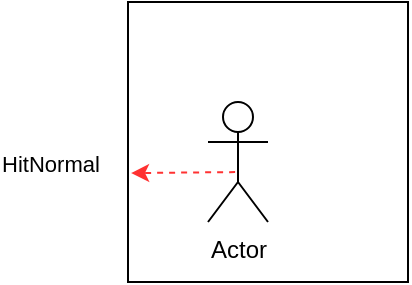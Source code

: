 <mxfile version="26.2.15">
  <diagram name="第 1 页" id="SQ5LH7pjRPAlsWWudQu2">
    <mxGraphModel dx="984" dy="525" grid="1" gridSize="10" guides="1" tooltips="1" connect="1" arrows="1" fold="1" page="1" pageScale="1" pageWidth="827" pageHeight="1169" math="0" shadow="0">
      <root>
        <mxCell id="0" />
        <mxCell id="1" parent="0" />
        <mxCell id="IXSyCAZK6TBHqT2LhOGX-6" value="" style="whiteSpace=wrap;html=1;aspect=fixed;gradientColor=none;fillColor=none;" vertex="1" parent="1">
          <mxGeometry x="500" y="350" width="140" height="140" as="geometry" />
        </mxCell>
        <mxCell id="IXSyCAZK6TBHqT2LhOGX-2" value="Actor" style="shape=umlActor;verticalLabelPosition=bottom;verticalAlign=top;html=1;" vertex="1" parent="1">
          <mxGeometry x="540" y="400" width="30" height="60" as="geometry" />
        </mxCell>
        <mxCell id="IXSyCAZK6TBHqT2LhOGX-5" value="" style="endArrow=classic;html=1;rounded=0;exitX=0.452;exitY=0.584;exitDx=0;exitDy=0;exitPerimeter=0;entryX=0.011;entryY=0.611;entryDx=0;entryDy=0;entryPerimeter=0;dashed=1;strokeColor=#FF3232;" edge="1" parent="1" source="IXSyCAZK6TBHqT2LhOGX-2" target="IXSyCAZK6TBHqT2LhOGX-6">
          <mxGeometry width="50" height="50" relative="1" as="geometry">
            <mxPoint x="280" y="440" as="sourcePoint" />
            <mxPoint x="320.92" y="387" as="targetPoint" />
          </mxGeometry>
        </mxCell>
        <mxCell id="IXSyCAZK6TBHqT2LhOGX-7" value="HitNormal" style="edgeLabel;html=1;align=center;verticalAlign=middle;resizable=0;points=[];" vertex="1" connectable="0" parent="IXSyCAZK6TBHqT2LhOGX-5">
          <mxGeometry x="-0.111" y="1" relative="1" as="geometry">
            <mxPoint x="-70" y="-6" as="offset" />
          </mxGeometry>
        </mxCell>
      </root>
    </mxGraphModel>
  </diagram>
</mxfile>
